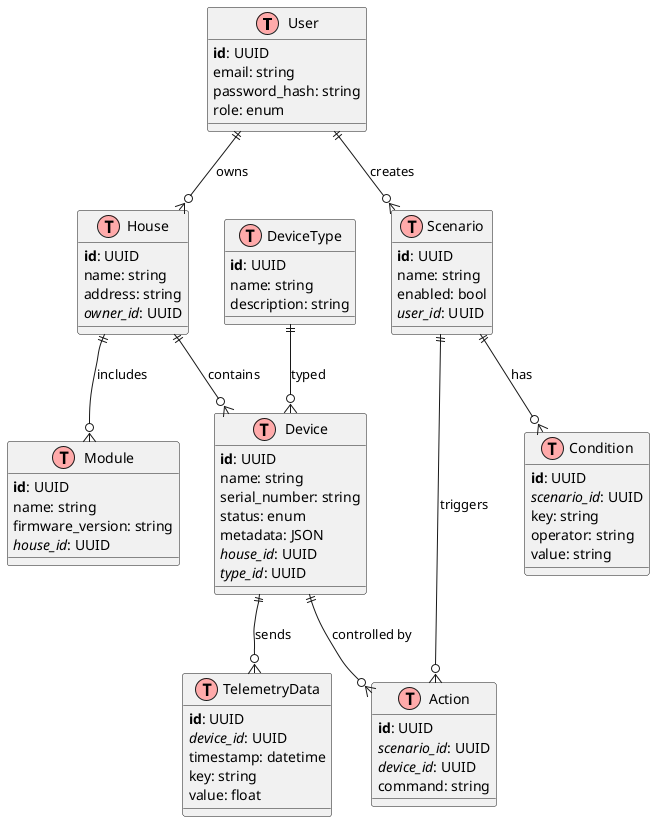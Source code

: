 @startuml
!define table(x) class x << (T,#FFAAAA) >>
!define primary_key(x) <b>x</b>
!define foreign_key(x) <i>x</i>

' Пользователь
table(User) {
  primary_key(id): UUID
  email: string
  password_hash: string
  role: enum
}

table(House) {
  primary_key(id): UUID
  name: string
  address: string
  foreign_key(owner_id): UUID
}

table(DeviceType) {
  primary_key(id): UUID
  name: string
  description: string
}

table(Device) {
  primary_key(id): UUID
  name: string
  serial_number: string
  status: enum
  metadata: JSON
  foreign_key(house_id): UUID
  foreign_key(type_id): UUID
}

table(Module) {
  primary_key(id): UUID
  name: string
  firmware_version: string
  foreign_key(house_id): UUID
}

table(TelemetryData) {
  primary_key(id): UUID
  foreign_key(device_id): UUID
  timestamp: datetime
  key: string
  value: float
}

table(Scenario) {
  primary_key(id): UUID
  name: string
  enabled: bool
  foreign_key(user_id): UUID
}

table(Condition) {
  primary_key(id): UUID
  foreign_key(scenario_id): UUID
  key: string
  operator: string
  value: string
}

table(Action) {
  primary_key(id): UUID
  foreign_key(scenario_id): UUID
  foreign_key(device_id): UUID
  command: string
}

' Связи
User ||--o{ House : owns
House ||--o{ Device : contains
House ||--o{ Module : includes
DeviceType ||--o{ Device : typed
Device ||--o{ TelemetryData : sends
User ||--o{ Scenario : creates
Scenario ||--o{ Condition : has
Scenario ||--o{ Action : triggers
Device ||--o{ Action : controlled by

@enduml
